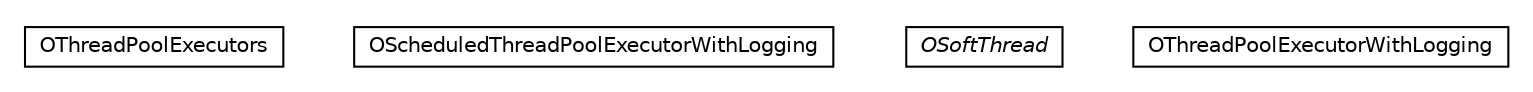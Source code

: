 #!/usr/local/bin/dot
#
# Class diagram 
# Generated by UMLGraph version R5_6-24-gf6e263 (http://www.umlgraph.org/)
#

digraph G {
	edge [fontname="Helvetica",fontsize=10,labelfontname="Helvetica",labelfontsize=10];
	node [fontname="Helvetica",fontsize=10,shape=plaintext];
	nodesep=0.25;
	ranksep=0.5;
	// com.orientechnologies.common.thread.OThreadPoolExecutors
	c63647 [label=<<table title="com.orientechnologies.common.thread.OThreadPoolExecutors" border="0" cellborder="1" cellspacing="0" cellpadding="2" port="p" href="./OThreadPoolExecutors.html">
		<tr><td><table border="0" cellspacing="0" cellpadding="1">
<tr><td align="center" balign="center"> OThreadPoolExecutors </td></tr>
		</table></td></tr>
		</table>>, URL="./OThreadPoolExecutors.html", fontname="Helvetica", fontcolor="black", fontsize=10.0];
	// com.orientechnologies.common.thread.OScheduledThreadPoolExecutorWithLogging
	c63648 [label=<<table title="com.orientechnologies.common.thread.OScheduledThreadPoolExecutorWithLogging" border="0" cellborder="1" cellspacing="0" cellpadding="2" port="p" href="./OScheduledThreadPoolExecutorWithLogging.html">
		<tr><td><table border="0" cellspacing="0" cellpadding="1">
<tr><td align="center" balign="center"> OScheduledThreadPoolExecutorWithLogging </td></tr>
		</table></td></tr>
		</table>>, URL="./OScheduledThreadPoolExecutorWithLogging.html", fontname="Helvetica", fontcolor="black", fontsize=10.0];
	// com.orientechnologies.common.thread.OSoftThread
	c63649 [label=<<table title="com.orientechnologies.common.thread.OSoftThread" border="0" cellborder="1" cellspacing="0" cellpadding="2" port="p" href="./OSoftThread.html">
		<tr><td><table border="0" cellspacing="0" cellpadding="1">
<tr><td align="center" balign="center"><font face="Helvetica-Oblique"> OSoftThread </font></td></tr>
		</table></td></tr>
		</table>>, URL="./OSoftThread.html", fontname="Helvetica", fontcolor="black", fontsize=10.0];
	// com.orientechnologies.common.thread.OThreadPoolExecutorWithLogging
	c63650 [label=<<table title="com.orientechnologies.common.thread.OThreadPoolExecutorWithLogging" border="0" cellborder="1" cellspacing="0" cellpadding="2" port="p" href="./OThreadPoolExecutorWithLogging.html">
		<tr><td><table border="0" cellspacing="0" cellpadding="1">
<tr><td align="center" balign="center"> OThreadPoolExecutorWithLogging </td></tr>
		</table></td></tr>
		</table>>, URL="./OThreadPoolExecutorWithLogging.html", fontname="Helvetica", fontcolor="black", fontsize=10.0];
}

